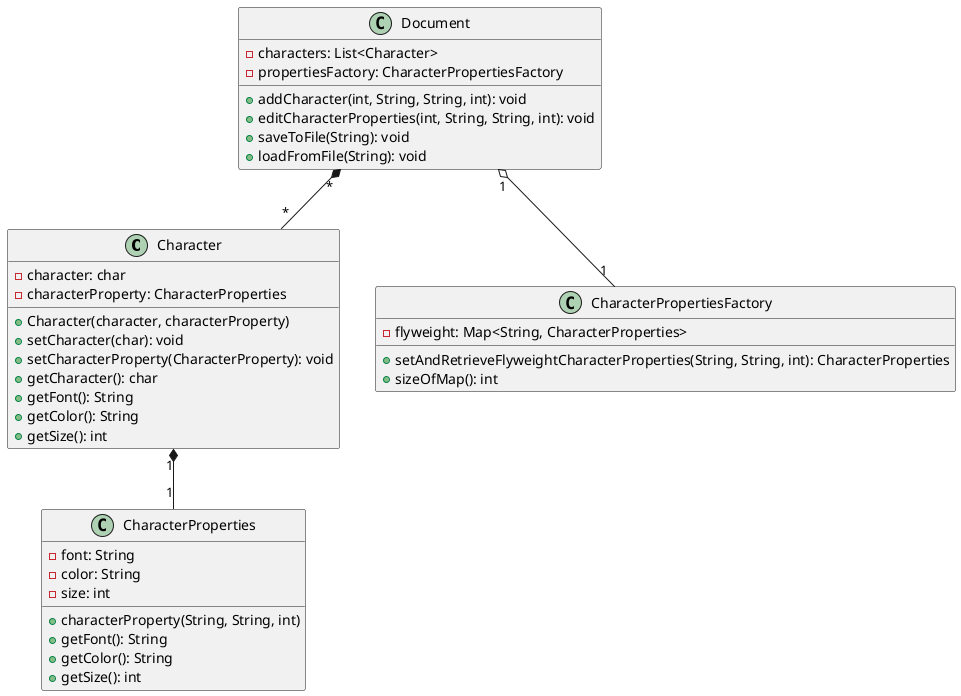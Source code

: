 @startuml
'https://plantuml.com/class-diagram

class Character
{
-character: char
-characterProperty: CharacterProperties

+Character(character, characterProperty)
+setCharacter(char): void
+setCharacterProperty(CharacterProperty): void
+getCharacter(): char
+getFont(): String
+getColor(): String
+getSize(): int
}

class CharacterProperties
{
-font: String
-color: String
-size: int

+characterProperty(String, String, int)
+getFont(): String
+getColor(): String
+getSize(): int
}

class CharacterPropertiesFactory
{
-flyweight: Map<String, CharacterProperties>

+setAndRetrieveFlyweightCharacterProperties(String, String, int): CharacterProperties
+sizeOfMap(): int
}

class Document
{
-characters: List<Character>
-propertiesFactory: CharacterPropertiesFactory

+addCharacter(int, String, String, int): void
+editCharacterProperties(int, String, String, int): void
+saveToFile(String): void
+loadFromFile(String): void
}

Character "1" *-- "1" CharacterProperties
Document "*" *-- "*" Character
Document "1" o-- "1" CharacterPropertiesFactory


@enduml